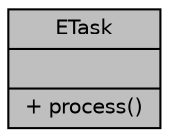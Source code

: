 digraph "ETask"
{
 // INTERACTIVE_SVG=YES
  bgcolor="transparent";
  edge [fontname="Helvetica",fontsize="10",labelfontname="Helvetica",labelfontsize="10"];
  node [fontname="Helvetica",fontsize="10",shape=record];
  Node1 [label="{ETask\n||+ process()\l}",height=0.2,width=0.4,color="black", fillcolor="grey75", style="filled", fontcolor="black"];
}

